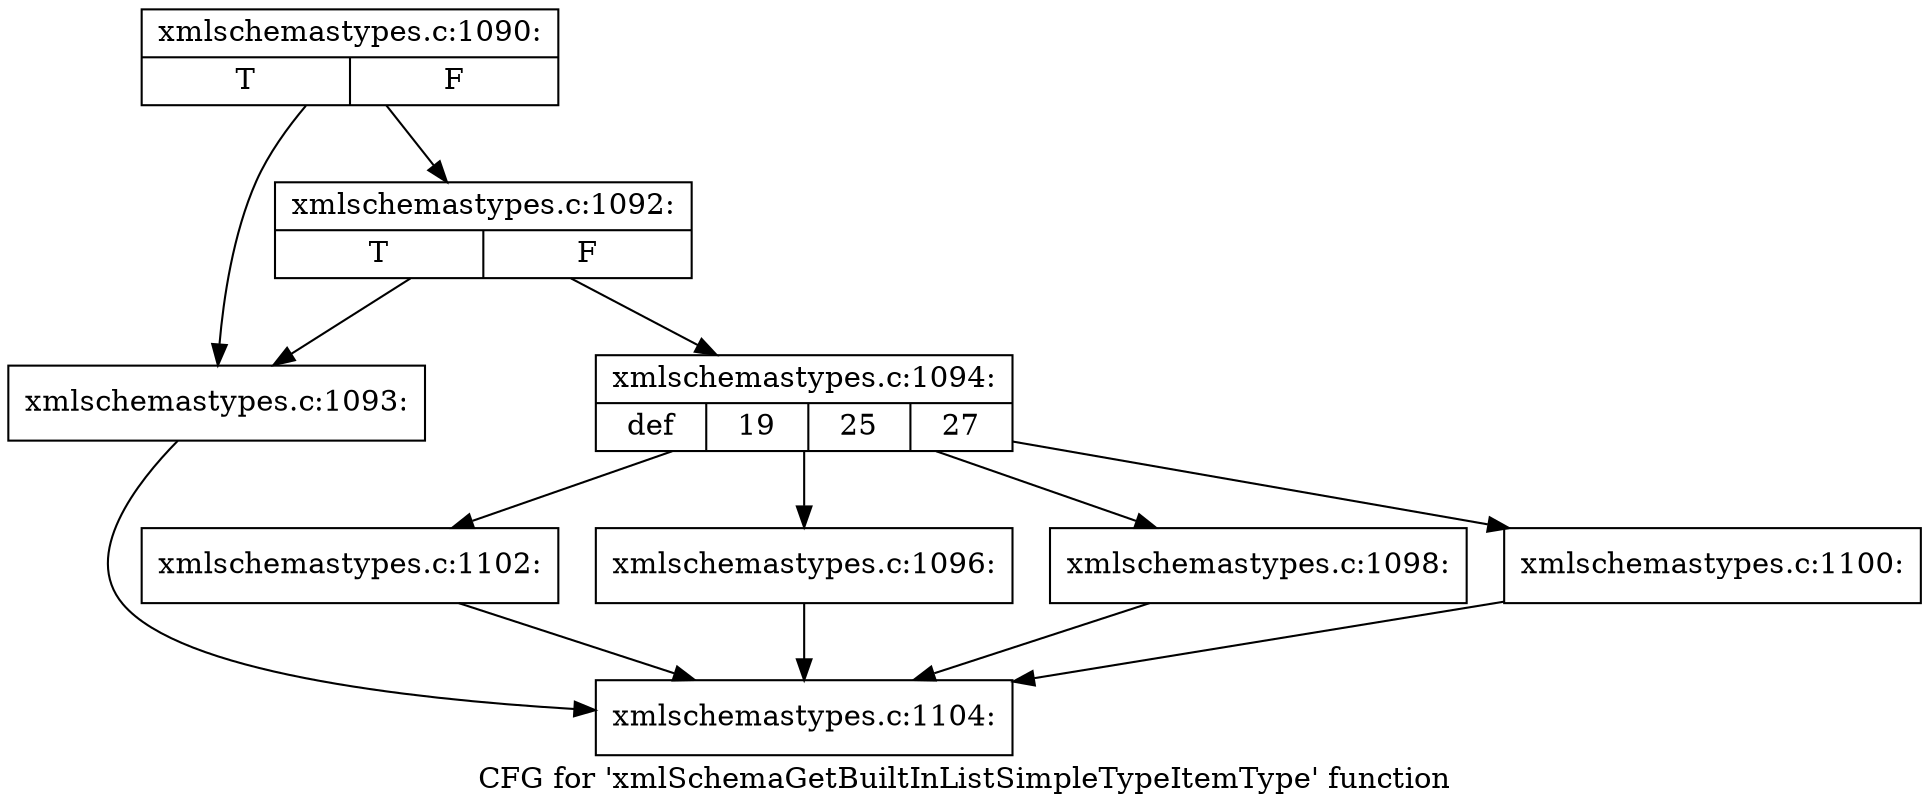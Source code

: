 digraph "CFG for 'xmlSchemaGetBuiltInListSimpleTypeItemType' function" {
	label="CFG for 'xmlSchemaGetBuiltInListSimpleTypeItemType' function";

	Node0x5610f20 [shape=record,label="{xmlschemastypes.c:1090:|{<s0>T|<s1>F}}"];
	Node0x5610f20 -> Node0x560da90;
	Node0x5610f20 -> Node0x56109c0;
	Node0x56109c0 [shape=record,label="{xmlschemastypes.c:1092:|{<s0>T|<s1>F}}"];
	Node0x56109c0 -> Node0x560da90;
	Node0x56109c0 -> Node0x5610970;
	Node0x560da90 [shape=record,label="{xmlschemastypes.c:1093:}"];
	Node0x560da90 -> Node0x560e910;
	Node0x5610970 [shape=record,label="{xmlschemastypes.c:1094:|{<s0>def|<s1>19|<s2>25|<s3>27}}"];
	Node0x5610970 -> Node0x5611f40;
	Node0x5610970 -> Node0x5612240;
	Node0x5610970 -> Node0x5612460;
	Node0x5610970 -> Node0x5612680;
	Node0x5612240 [shape=record,label="{xmlschemastypes.c:1096:}"];
	Node0x5612240 -> Node0x560e910;
	Node0x5612460 [shape=record,label="{xmlschemastypes.c:1098:}"];
	Node0x5612460 -> Node0x560e910;
	Node0x5612680 [shape=record,label="{xmlschemastypes.c:1100:}"];
	Node0x5612680 -> Node0x560e910;
	Node0x5611f40 [shape=record,label="{xmlschemastypes.c:1102:}"];
	Node0x5611f40 -> Node0x560e910;
	Node0x560e910 [shape=record,label="{xmlschemastypes.c:1104:}"];
}
